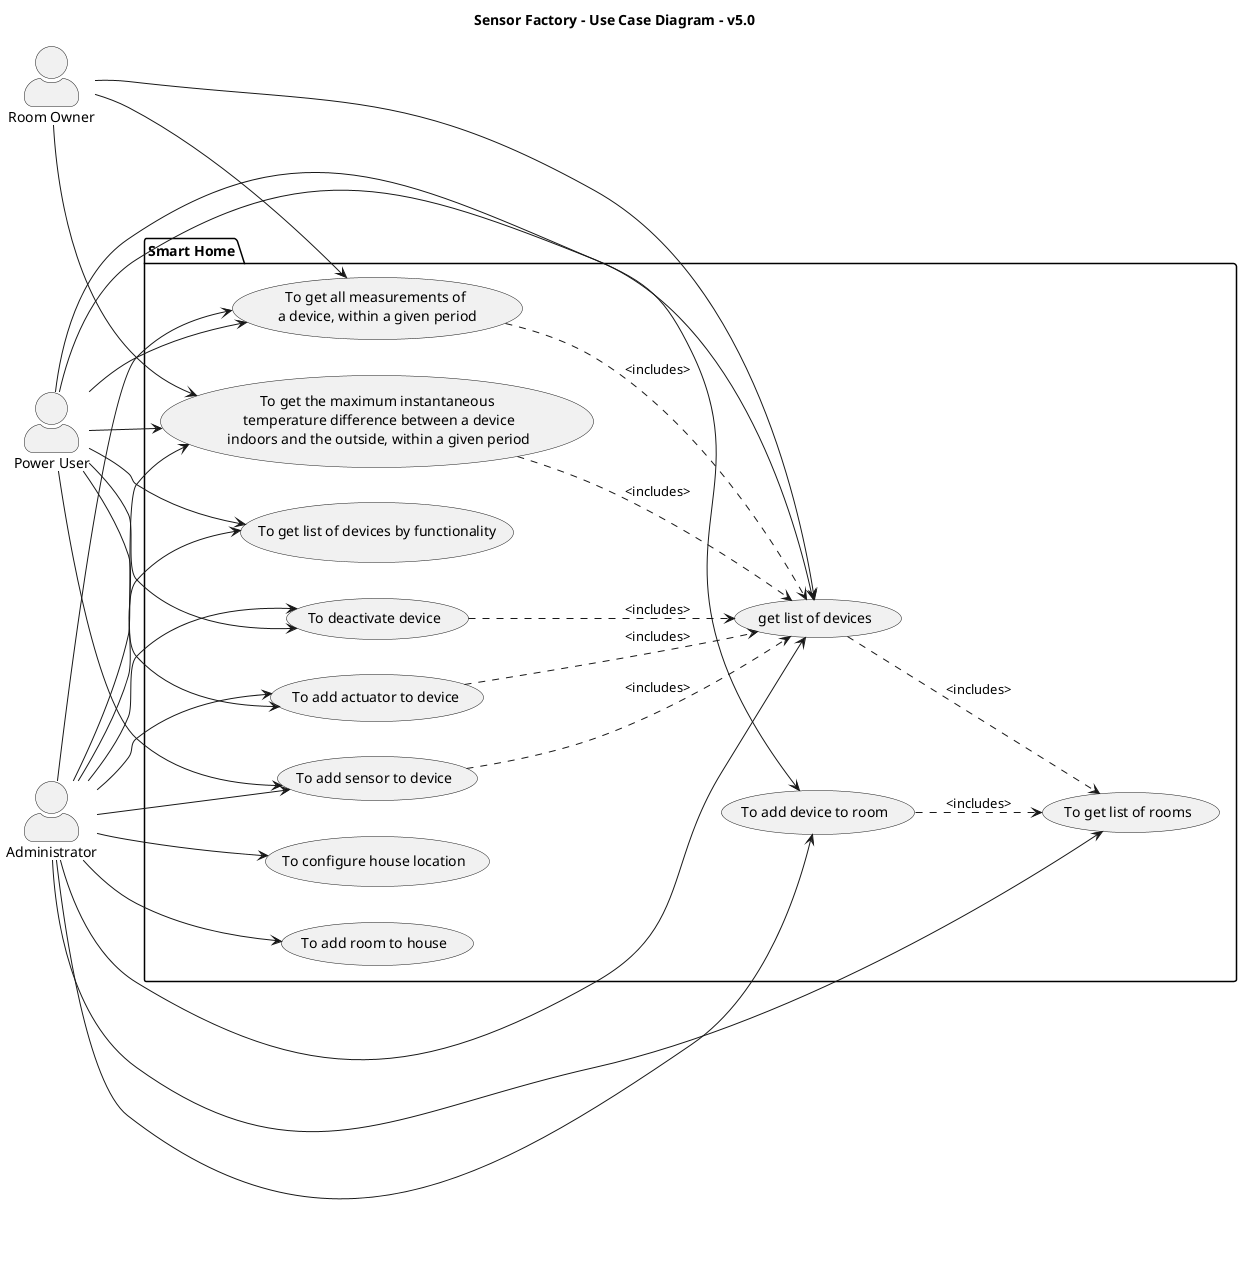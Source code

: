 @startuml

skinparam actorStyle awesome
left to right direction

title Sensor Factory - Use Case Diagram - v5.0

actor "Administrator" as A
actor "Power User" as PU
actor "Room Owner" as RO


package "Smart Home" {
  usecase "To configure house location" as UC1
  usecase "To add room to house" as UC2
  usecase "To get list of rooms" as UC3
  usecase "To add device to room" as UC5v2
  usecase "get list of devices" as UC6
  usecase "To add sensor to device" as UC7
  usecase "To deactivate device" as UC8
  usecase "To get list of devices by functionality" as UC9
  usecase " To add actuator to device" as UC12
  usecase "To get all measurements of \na device, within a given period" as UC33
  usecase "To get the maximum instantaneous\n temperature difference between a device\n indoors and the outside, within a given period" as UC34


  UC5v2 ..> UC3: <includes>
  UC7 ..> UC6: <includes>

  UC8 ..> UC6: <includes>

  UC6 ..> UC3: <includes>
  UC12 ..> UC6: <includes>

  UC33 ..> UC6: <includes>
  UC34 ..> UC6: <includes>

}

A --> UC1
A --> UC2
A --> UC3
A --> UC5v2
A --> UC6
A --> UC7
A --> UC8
A --> UC9
A --> UC12
A --> UC33
A --> UC34

PU --> UC5v2
PU --> UC6
PU --> UC7
PU --> UC8
PU --> UC9
PU --> UC12
PU --> UC33
PU --> UC34

RO --> UC6
RO --> UC33
RO --> UC34

@enduml

